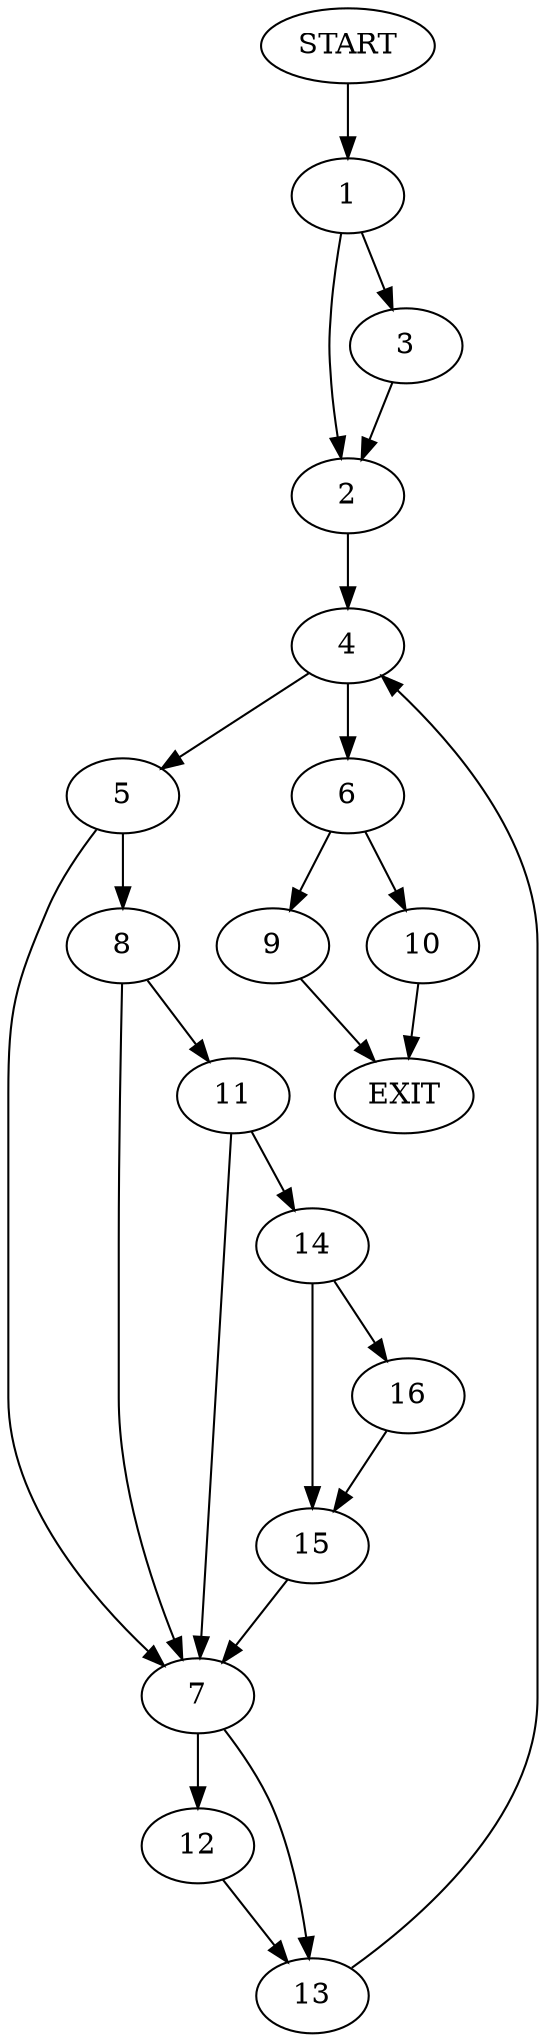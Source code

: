 digraph {
0 [label="START"]
17 [label="EXIT"]
0 -> 1
1 -> 2
1 -> 3
3 -> 2
2 -> 4
4 -> 5
4 -> 6
5 -> 7
5 -> 8
6 -> 9
6 -> 10
8 -> 7
8 -> 11
7 -> 12
7 -> 13
11 -> 7
11 -> 14
14 -> 15
14 -> 16
15 -> 7
16 -> 15
13 -> 4
12 -> 13
9 -> 17
10 -> 17
}
